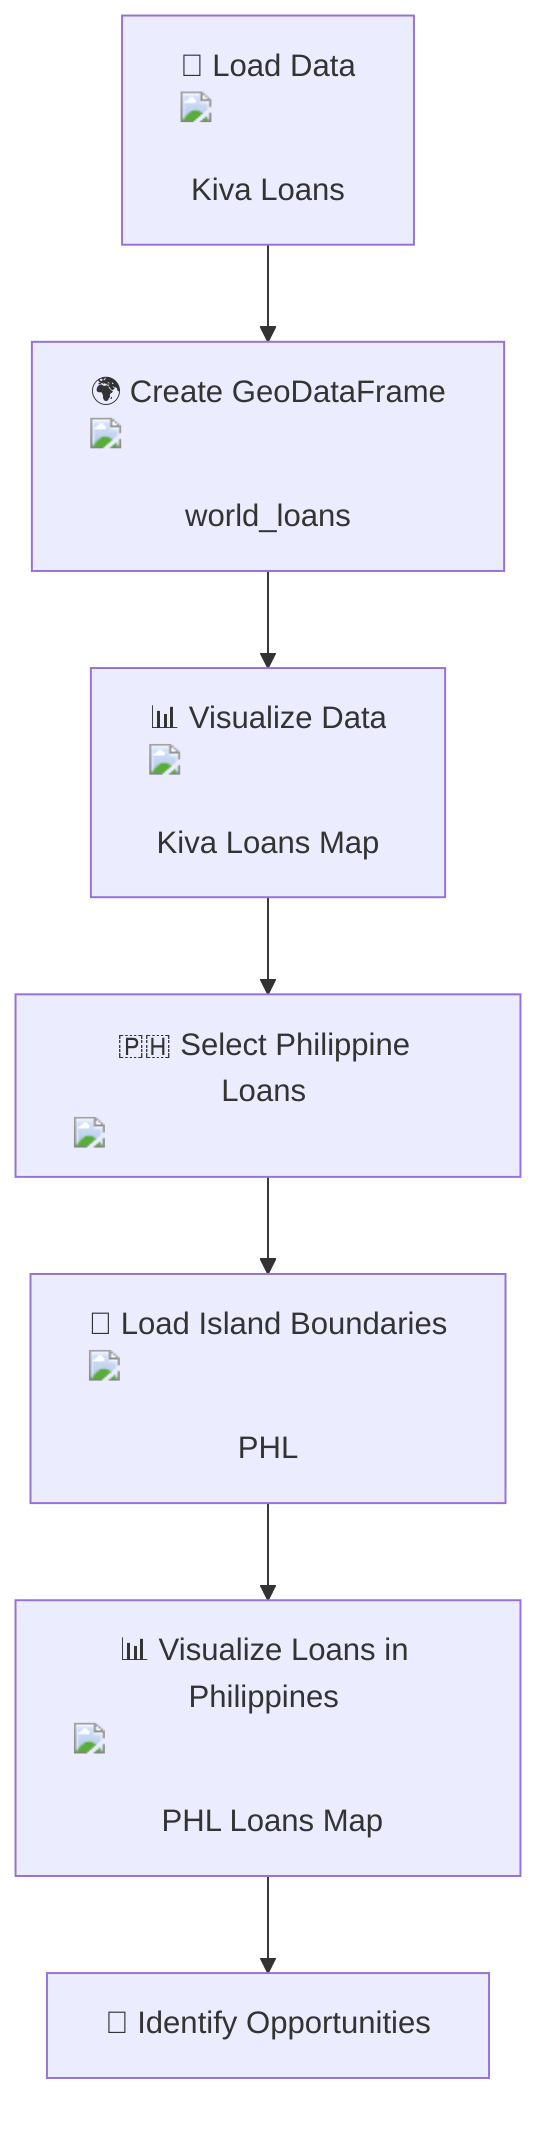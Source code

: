 graph TD;
    A["📁 Load Data <img src='icons/file.svg' /> <br/> Kiva Loans"] --> B["🌍 Create GeoDataFrame <img src='icons/table.svg' /> <br/> world_loans"];
    B --> C["📊 Visualize Data <img src='icons/image.svg' /> <br/> Kiva Loans Map"];
    C --> D["🇵🇭 Select Philippine Loans <img src='icons/row_split.svg' />"];
    D --> E["🌴 Load Island Boundaries <img src='icons/image.svg' /> <br/> PHL"];
    E --> F["📊 Visualize Loans in Philippines <img src='icons/image.svg' /> <br/> PHL Loans Map"];
    F --> G["🧠 Identify Opportunities"];